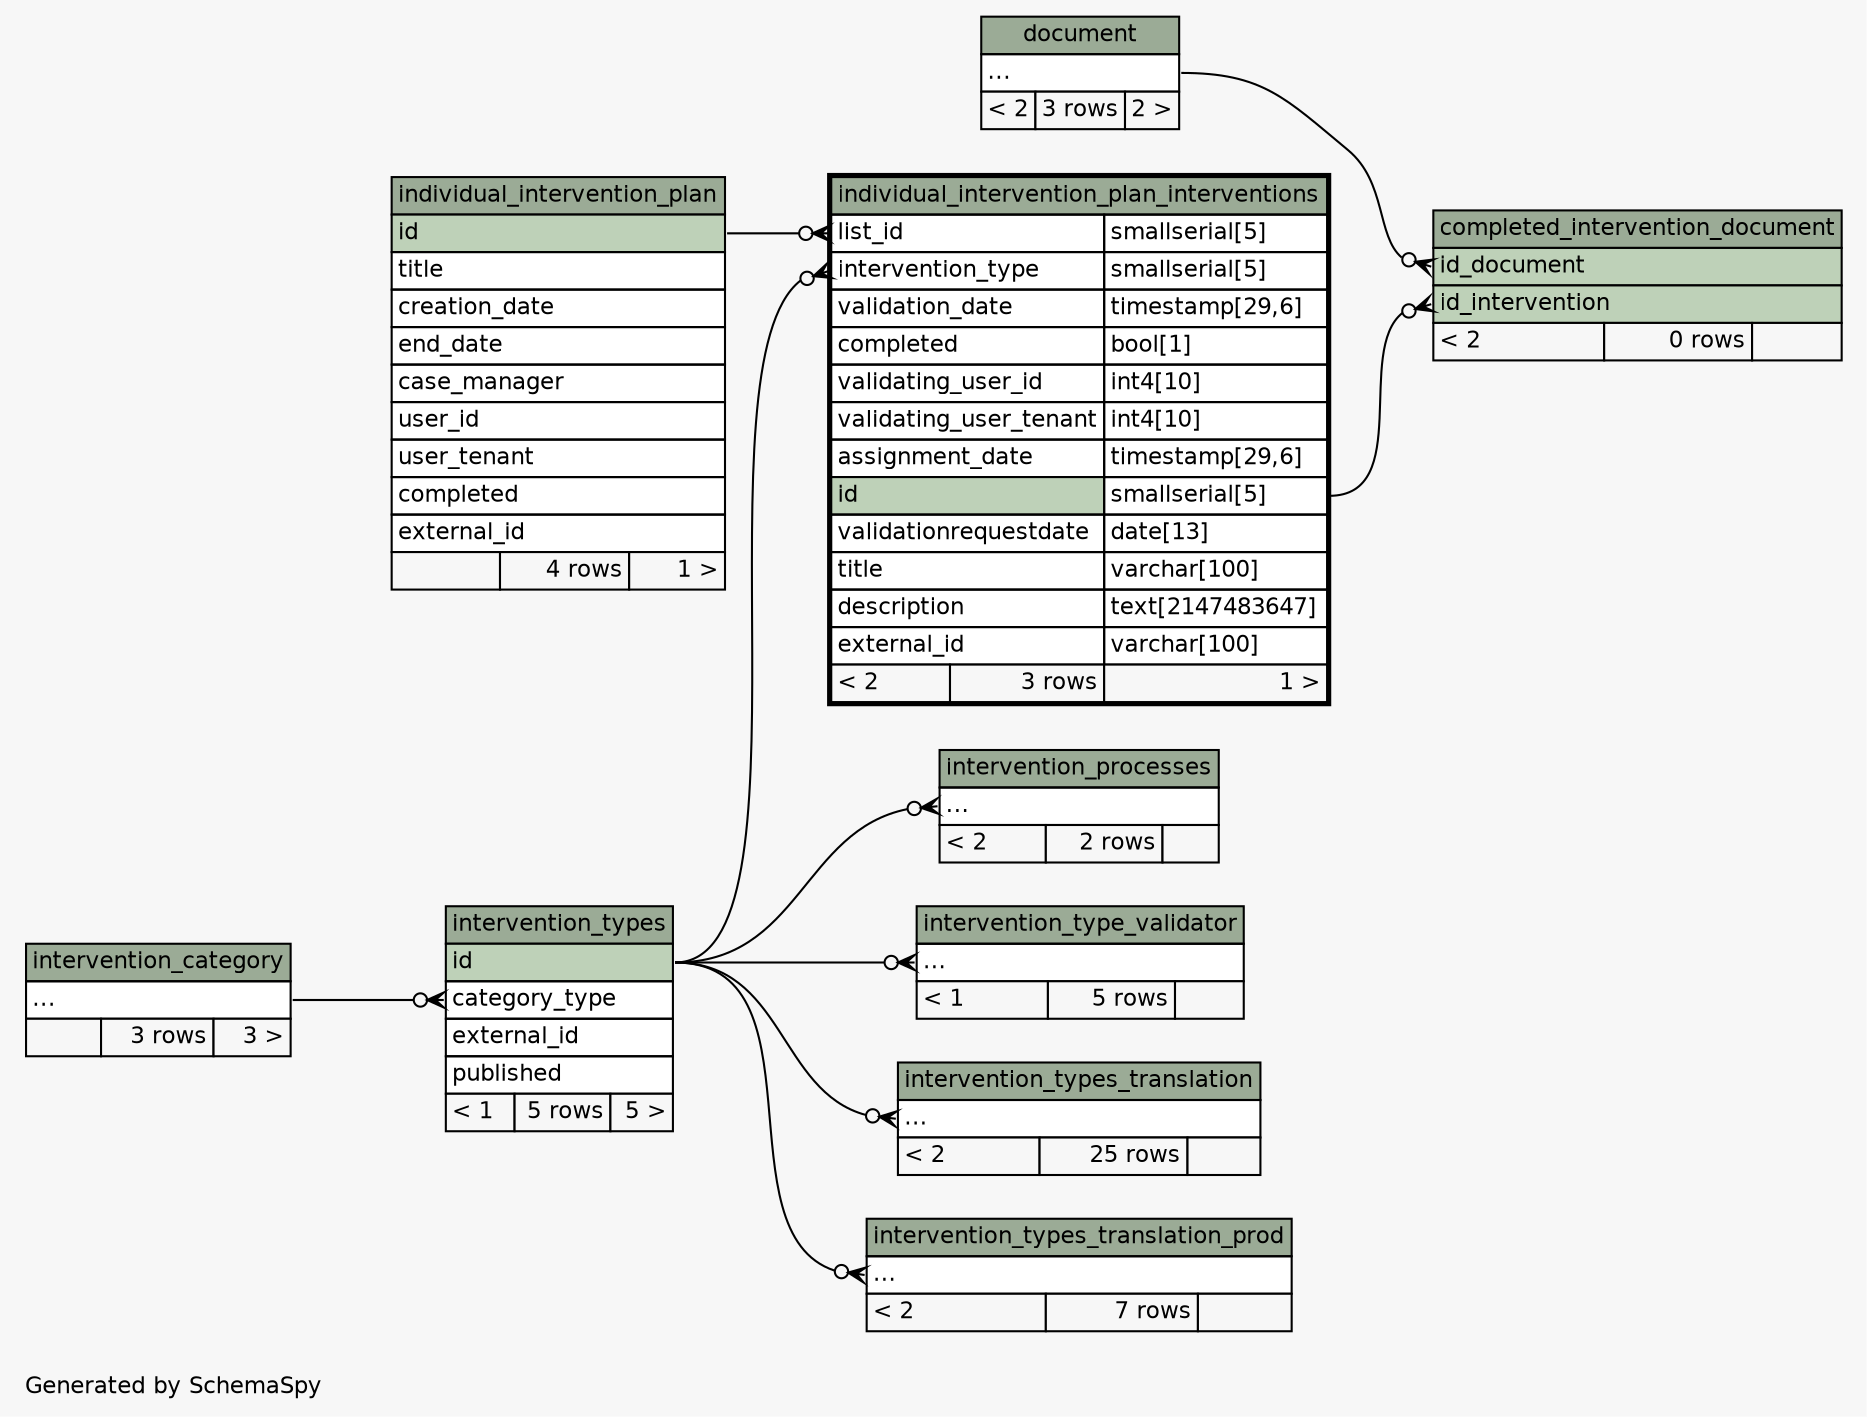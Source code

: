 // dot 2.30.1 on Linux 3.10.0-1127.19.1.el7.x86_64
// SchemaSpy rev 590
digraph "twoDegreesRelationshipsDiagram" {
  graph [
    rankdir="RL"
    bgcolor="#f7f7f7"
    label="\nGenerated by SchemaSpy"
    labeljust="l"
    nodesep="0.18"
    ranksep="0.46"
    fontname="Helvetica"
    fontsize="11"
  ];
  node [
    fontname="Helvetica"
    fontsize="11"
    shape="plaintext"
  ];
  edge [
    arrowsize="0.8"
  ];
  "completed_intervention_document":"id_document":w -> "document":"elipses":e [arrowhead=none dir=back arrowtail=crowodot];
  "completed_intervention_document":"id_intervention":w -> "individual_intervention_plan_interventions":"id.type":e [arrowhead=none dir=back arrowtail=crowodot];
  "individual_intervention_plan_interventions":"intervention_type":w -> "intervention_types":"id":e [arrowhead=none dir=back arrowtail=crowodot];
  "individual_intervention_plan_interventions":"list_id":w -> "individual_intervention_plan":"id":e [arrowhead=none dir=back arrowtail=crowodot];
  "intervention_processes":"elipses":w -> "intervention_types":"id":e [arrowhead=none dir=back arrowtail=crowodot];
  "intervention_type_validator":"elipses":w -> "intervention_types":"id":e [arrowhead=none dir=back arrowtail=crowodot];
  "intervention_types":"category_type":w -> "intervention_category":"elipses":e [arrowhead=none dir=back arrowtail=crowodot];
  "intervention_types_translation":"elipses":w -> "intervention_types":"id":e [arrowhead=none dir=back arrowtail=crowodot];
  "intervention_types_translation_prod":"elipses":w -> "intervention_types":"id":e [arrowhead=none dir=back arrowtail=crowodot];
  "completed_intervention_document" [
    label=<
    <TABLE BORDER="0" CELLBORDER="1" CELLSPACING="0" BGCOLOR="#ffffff">
      <TR><TD COLSPAN="3" BGCOLOR="#9bab96" ALIGN="CENTER">completed_intervention_document</TD></TR>
      <TR><TD PORT="id_document" COLSPAN="3" BGCOLOR="#bed1b8" ALIGN="LEFT">id_document</TD></TR>
      <TR><TD PORT="id_intervention" COLSPAN="3" BGCOLOR="#bed1b8" ALIGN="LEFT">id_intervention</TD></TR>
      <TR><TD ALIGN="LEFT" BGCOLOR="#f7f7f7">&lt; 2</TD><TD ALIGN="RIGHT" BGCOLOR="#f7f7f7">0 rows</TD><TD ALIGN="RIGHT" BGCOLOR="#f7f7f7">  </TD></TR>
    </TABLE>>
    URL="completed_intervention_document.html"
    tooltip="completed_intervention_document"
  ];
  "document" [
    label=<
    <TABLE BORDER="0" CELLBORDER="1" CELLSPACING="0" BGCOLOR="#ffffff">
      <TR><TD COLSPAN="3" BGCOLOR="#9bab96" ALIGN="CENTER">document</TD></TR>
      <TR><TD PORT="elipses" COLSPAN="3" ALIGN="LEFT">...</TD></TR>
      <TR><TD ALIGN="LEFT" BGCOLOR="#f7f7f7">&lt; 2</TD><TD ALIGN="RIGHT" BGCOLOR="#f7f7f7">3 rows</TD><TD ALIGN="RIGHT" BGCOLOR="#f7f7f7">2 &gt;</TD></TR>
    </TABLE>>
    URL="document.html"
    tooltip="document"
  ];
  "individual_intervention_plan" [
    label=<
    <TABLE BORDER="0" CELLBORDER="1" CELLSPACING="0" BGCOLOR="#ffffff">
      <TR><TD COLSPAN="3" BGCOLOR="#9bab96" ALIGN="CENTER">individual_intervention_plan</TD></TR>
      <TR><TD PORT="id" COLSPAN="3" BGCOLOR="#bed1b8" ALIGN="LEFT">id</TD></TR>
      <TR><TD PORT="title" COLSPAN="3" ALIGN="LEFT">title</TD></TR>
      <TR><TD PORT="creation_date" COLSPAN="3" ALIGN="LEFT">creation_date</TD></TR>
      <TR><TD PORT="end_date" COLSPAN="3" ALIGN="LEFT">end_date</TD></TR>
      <TR><TD PORT="case_manager" COLSPAN="3" ALIGN="LEFT">case_manager</TD></TR>
      <TR><TD PORT="user_id" COLSPAN="3" ALIGN="LEFT">user_id</TD></TR>
      <TR><TD PORT="user_tenant" COLSPAN="3" ALIGN="LEFT">user_tenant</TD></TR>
      <TR><TD PORT="completed" COLSPAN="3" ALIGN="LEFT">completed</TD></TR>
      <TR><TD PORT="external_id" COLSPAN="3" ALIGN="LEFT">external_id</TD></TR>
      <TR><TD ALIGN="LEFT" BGCOLOR="#f7f7f7">  </TD><TD ALIGN="RIGHT" BGCOLOR="#f7f7f7">4 rows</TD><TD ALIGN="RIGHT" BGCOLOR="#f7f7f7">1 &gt;</TD></TR>
    </TABLE>>
    URL="individual_intervention_plan.html"
    tooltip="individual_intervention_plan"
  ];
  "individual_intervention_plan_interventions" [
    label=<
    <TABLE BORDER="2" CELLBORDER="1" CELLSPACING="0" BGCOLOR="#ffffff">
      <TR><TD COLSPAN="3" BGCOLOR="#9bab96" ALIGN="CENTER">individual_intervention_plan_interventions</TD></TR>
      <TR><TD PORT="list_id" COLSPAN="2" ALIGN="LEFT">list_id</TD><TD PORT="list_id.type" ALIGN="LEFT">smallserial[5]</TD></TR>
      <TR><TD PORT="intervention_type" COLSPAN="2" ALIGN="LEFT">intervention_type</TD><TD PORT="intervention_type.type" ALIGN="LEFT">smallserial[5]</TD></TR>
      <TR><TD PORT="validation_date" COLSPAN="2" ALIGN="LEFT">validation_date</TD><TD PORT="validation_date.type" ALIGN="LEFT">timestamp[29,6]</TD></TR>
      <TR><TD PORT="completed" COLSPAN="2" ALIGN="LEFT">completed</TD><TD PORT="completed.type" ALIGN="LEFT">bool[1]</TD></TR>
      <TR><TD PORT="validating_user_id" COLSPAN="2" ALIGN="LEFT">validating_user_id</TD><TD PORT="validating_user_id.type" ALIGN="LEFT">int4[10]</TD></TR>
      <TR><TD PORT="validating_user_tenant" COLSPAN="2" ALIGN="LEFT">validating_user_tenant</TD><TD PORT="validating_user_tenant.type" ALIGN="LEFT">int4[10]</TD></TR>
      <TR><TD PORT="assignment_date" COLSPAN="2" ALIGN="LEFT">assignment_date</TD><TD PORT="assignment_date.type" ALIGN="LEFT">timestamp[29,6]</TD></TR>
      <TR><TD PORT="id" COLSPAN="2" BGCOLOR="#bed1b8" ALIGN="LEFT">id</TD><TD PORT="id.type" ALIGN="LEFT">smallserial[5]</TD></TR>
      <TR><TD PORT="validationrequestdate" COLSPAN="2" ALIGN="LEFT">validationrequestdate</TD><TD PORT="validationrequestdate.type" ALIGN="LEFT">date[13]</TD></TR>
      <TR><TD PORT="title" COLSPAN="2" ALIGN="LEFT">title</TD><TD PORT="title.type" ALIGN="LEFT">varchar[100]</TD></TR>
      <TR><TD PORT="description" COLSPAN="2" ALIGN="LEFT">description</TD><TD PORT="description.type" ALIGN="LEFT">text[2147483647]</TD></TR>
      <TR><TD PORT="external_id" COLSPAN="2" ALIGN="LEFT">external_id</TD><TD PORT="external_id.type" ALIGN="LEFT">varchar[100]</TD></TR>
      <TR><TD ALIGN="LEFT" BGCOLOR="#f7f7f7">&lt; 2</TD><TD ALIGN="RIGHT" BGCOLOR="#f7f7f7">3 rows</TD><TD ALIGN="RIGHT" BGCOLOR="#f7f7f7">1 &gt;</TD></TR>
    </TABLE>>
    URL="individual_intervention_plan_interventions.html"
    tooltip="individual_intervention_plan_interventions"
  ];
  "intervention_category" [
    label=<
    <TABLE BORDER="0" CELLBORDER="1" CELLSPACING="0" BGCOLOR="#ffffff">
      <TR><TD COLSPAN="3" BGCOLOR="#9bab96" ALIGN="CENTER">intervention_category</TD></TR>
      <TR><TD PORT="elipses" COLSPAN="3" ALIGN="LEFT">...</TD></TR>
      <TR><TD ALIGN="LEFT" BGCOLOR="#f7f7f7">  </TD><TD ALIGN="RIGHT" BGCOLOR="#f7f7f7">3 rows</TD><TD ALIGN="RIGHT" BGCOLOR="#f7f7f7">3 &gt;</TD></TR>
    </TABLE>>
    URL="intervention_category.html"
    tooltip="intervention_category"
  ];
  "intervention_processes" [
    label=<
    <TABLE BORDER="0" CELLBORDER="1" CELLSPACING="0" BGCOLOR="#ffffff">
      <TR><TD COLSPAN="3" BGCOLOR="#9bab96" ALIGN="CENTER">intervention_processes</TD></TR>
      <TR><TD PORT="elipses" COLSPAN="3" ALIGN="LEFT">...</TD></TR>
      <TR><TD ALIGN="LEFT" BGCOLOR="#f7f7f7">&lt; 2</TD><TD ALIGN="RIGHT" BGCOLOR="#f7f7f7">2 rows</TD><TD ALIGN="RIGHT" BGCOLOR="#f7f7f7">  </TD></TR>
    </TABLE>>
    URL="intervention_processes.html"
    tooltip="intervention_processes"
  ];
  "intervention_type_validator" [
    label=<
    <TABLE BORDER="0" CELLBORDER="1" CELLSPACING="0" BGCOLOR="#ffffff">
      <TR><TD COLSPAN="3" BGCOLOR="#9bab96" ALIGN="CENTER">intervention_type_validator</TD></TR>
      <TR><TD PORT="elipses" COLSPAN="3" ALIGN="LEFT">...</TD></TR>
      <TR><TD ALIGN="LEFT" BGCOLOR="#f7f7f7">&lt; 1</TD><TD ALIGN="RIGHT" BGCOLOR="#f7f7f7">5 rows</TD><TD ALIGN="RIGHT" BGCOLOR="#f7f7f7">  </TD></TR>
    </TABLE>>
    URL="intervention_type_validator.html"
    tooltip="intervention_type_validator"
  ];
  "intervention_types" [
    label=<
    <TABLE BORDER="0" CELLBORDER="1" CELLSPACING="0" BGCOLOR="#ffffff">
      <TR><TD COLSPAN="3" BGCOLOR="#9bab96" ALIGN="CENTER">intervention_types</TD></TR>
      <TR><TD PORT="id" COLSPAN="3" BGCOLOR="#bed1b8" ALIGN="LEFT">id</TD></TR>
      <TR><TD PORT="category_type" COLSPAN="3" ALIGN="LEFT">category_type</TD></TR>
      <TR><TD PORT="external_id" COLSPAN="3" ALIGN="LEFT">external_id</TD></TR>
      <TR><TD PORT="published" COLSPAN="3" ALIGN="LEFT">published</TD></TR>
      <TR><TD ALIGN="LEFT" BGCOLOR="#f7f7f7">&lt; 1</TD><TD ALIGN="RIGHT" BGCOLOR="#f7f7f7">5 rows</TD><TD ALIGN="RIGHT" BGCOLOR="#f7f7f7">5 &gt;</TD></TR>
    </TABLE>>
    URL="intervention_types.html"
    tooltip="intervention_types"
  ];
  "intervention_types_translation" [
    label=<
    <TABLE BORDER="0" CELLBORDER="1" CELLSPACING="0" BGCOLOR="#ffffff">
      <TR><TD COLSPAN="3" BGCOLOR="#9bab96" ALIGN="CENTER">intervention_types_translation</TD></TR>
      <TR><TD PORT="elipses" COLSPAN="3" ALIGN="LEFT">...</TD></TR>
      <TR><TD ALIGN="LEFT" BGCOLOR="#f7f7f7">&lt; 2</TD><TD ALIGN="RIGHT" BGCOLOR="#f7f7f7">25 rows</TD><TD ALIGN="RIGHT" BGCOLOR="#f7f7f7">  </TD></TR>
    </TABLE>>
    URL="intervention_types_translation.html"
    tooltip="intervention_types_translation"
  ];
  "intervention_types_translation_prod" [
    label=<
    <TABLE BORDER="0" CELLBORDER="1" CELLSPACING="0" BGCOLOR="#ffffff">
      <TR><TD COLSPAN="3" BGCOLOR="#9bab96" ALIGN="CENTER">intervention_types_translation_prod</TD></TR>
      <TR><TD PORT="elipses" COLSPAN="3" ALIGN="LEFT">...</TD></TR>
      <TR><TD ALIGN="LEFT" BGCOLOR="#f7f7f7">&lt; 2</TD><TD ALIGN="RIGHT" BGCOLOR="#f7f7f7">7 rows</TD><TD ALIGN="RIGHT" BGCOLOR="#f7f7f7">  </TD></TR>
    </TABLE>>
    URL="intervention_types_translation_prod.html"
    tooltip="intervention_types_translation_prod"
  ];
}
